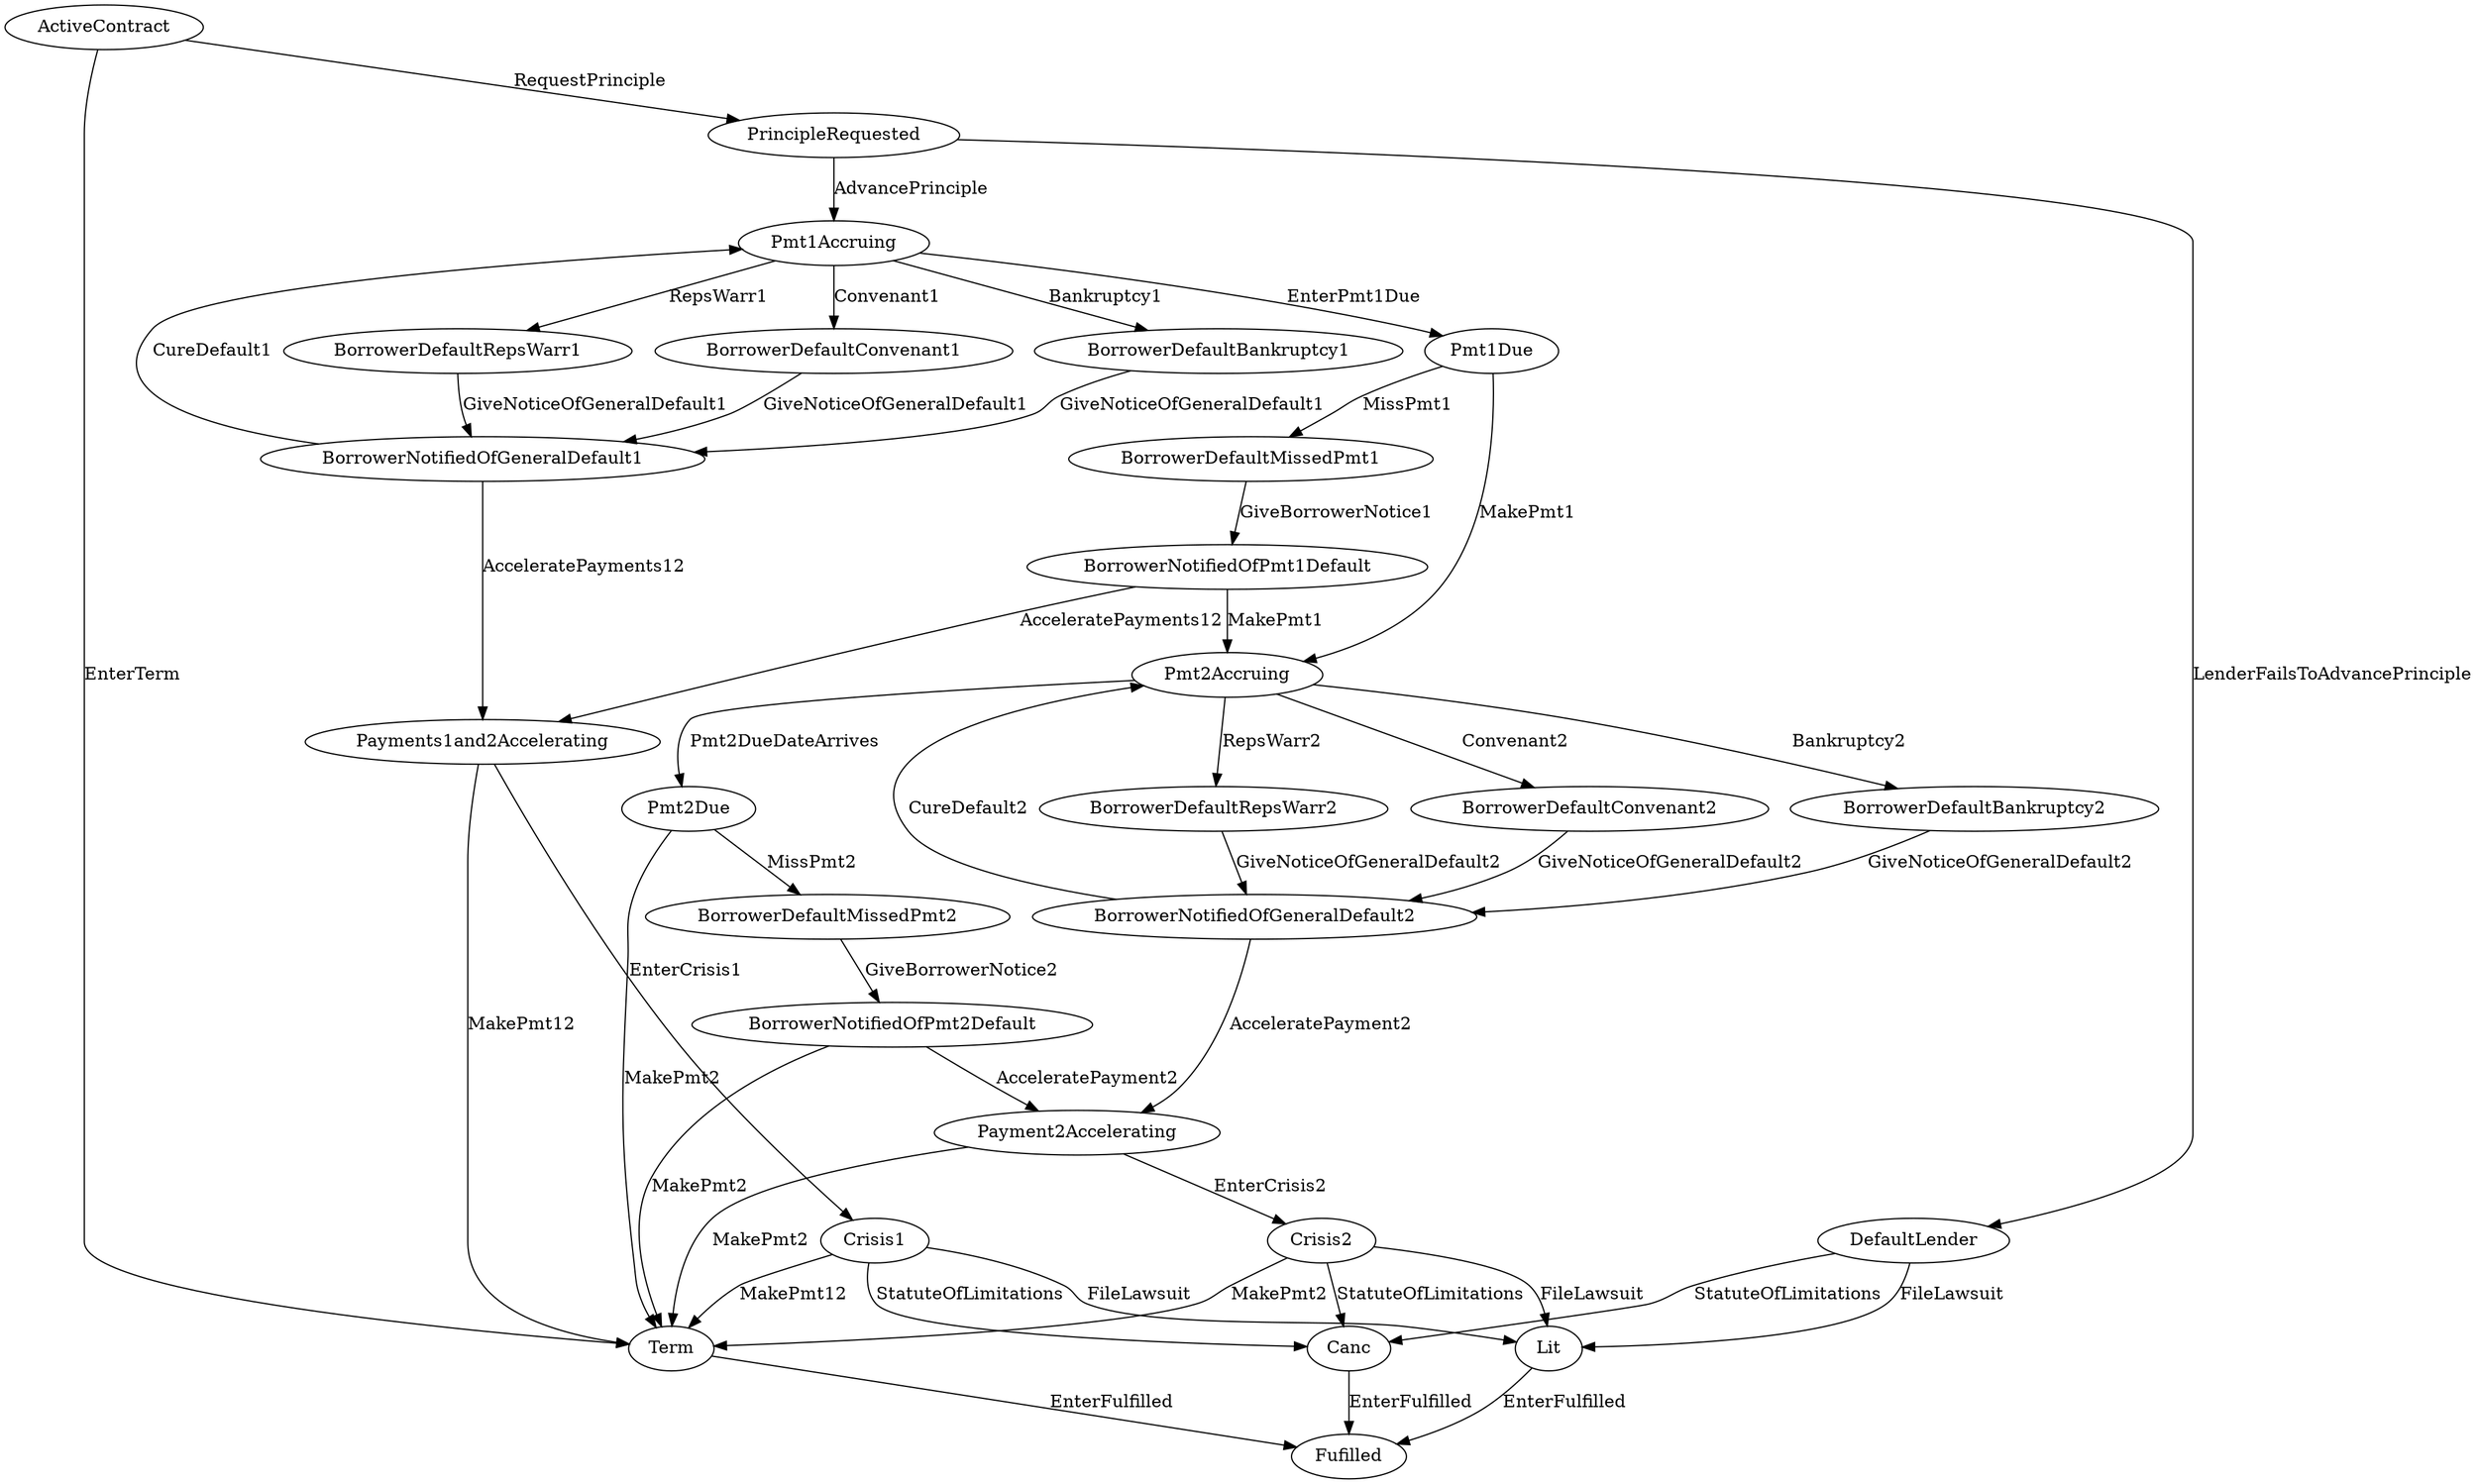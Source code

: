 // THIS IS A GENERATED FILE. DO NOT EDIT.

digraph Goodenough_Flood_Loan {    
    Fulfilled[label=Fufilled];
    ActiveContract[label=ActiveContract];
	PrincipleRequested[label=PrincipleRequested];
	DefaultLender[label=DefaultLender];
	Pmt1Accruing[label=Pmt1Accruing];
	BorrowerDefaultRepsWarr1[label=BorrowerDefaultRepsWarr1];
	BorrowerDefaultConvenant1[label=BorrowerDefaultConvenant1];
	BorrowerDefaultBankruptcy1[label=BorrowerDefaultBankruptcy1];
	BorrowerNotifiedOfGeneralDefault1[label=BorrowerNotifiedOfGeneralDefault1];
	Pmt1Due[label=Pmt1Due];
	BorrowerDefaultMissedPmt1[label=BorrowerDefaultMissedPmt1];
	BorrowerNotifiedOfPmt1Default[label=BorrowerNotifiedOfPmt1Default];
	Payments1and2Accelerating[label=Payments1and2Accelerating];
	Crisis1[label=Crisis1];
	Pmt2Accruing[label=Pmt2Accruing];
	BorrowerDefaultRepsWarr2[label=BorrowerDefaultRepsWarr2];
	BorrowerDefaultConvenant2[label=BorrowerDefaultConvenant2];
	BorrowerDefaultBankruptcy2[label=BorrowerDefaultBankruptcy2];
	BorrowerNotifiedOfGeneralDefault2[label=BorrowerNotifiedOfGeneralDefault2];
	Pmt2Due[label=Pmt2Due];
	BorrowerDefaultMissedPmt2[label=BorrowerDefaultMissedPmt2];
	BorrowerNotifiedOfPmt2Default[label=BorrowerNotifiedOfPmt2Default];
	Payment2Accelerating[label=Payment2Accelerating];
	Crisis2[label=Crisis2];
	Term[label=Term];
	Canc[label=Canc];
	Lit[label=Lit]
        
    
         
    
    
    
    
    ActiveContract -> PrincipleRequested [label=RequestPrinciple];
	ActiveContract -> Term [label=EnterTerm];
	PrincipleRequested -> Pmt1Accruing [label=AdvancePrinciple];
	PrincipleRequested -> DefaultLender [label=LenderFailsToAdvancePrinciple];
	DefaultLender -> Lit [label=FileLawsuit];
	DefaultLender -> Canc [label=StatuteOfLimitations];
	Pmt1Accruing -> Pmt1Due [label=EnterPmt1Due];
	Pmt1Accruing -> BorrowerDefaultRepsWarr1 [label=RepsWarr1];
	Pmt1Accruing -> BorrowerDefaultConvenant1 [label=Convenant1];
	Pmt1Accruing -> BorrowerDefaultBankruptcy1 [label=Bankruptcy1];
	BorrowerDefaultRepsWarr1 -> BorrowerNotifiedOfGeneralDefault1 [label=GiveNoticeOfGeneralDefault1];
	BorrowerDefaultConvenant1 -> BorrowerNotifiedOfGeneralDefault1 [label=GiveNoticeOfGeneralDefault1];
	BorrowerDefaultBankruptcy1 -> BorrowerNotifiedOfGeneralDefault1 [label=GiveNoticeOfGeneralDefault1];
	BorrowerNotifiedOfGeneralDefault1 -> Pmt1Accruing [label=CureDefault1];
	BorrowerNotifiedOfGeneralDefault1 -> Payments1and2Accelerating [label=AcceleratePayments12];
	Pmt1Due -> Pmt2Accruing [label=MakePmt1];
	Pmt1Due -> BorrowerDefaultMissedPmt1 [label=MissPmt1];
	BorrowerDefaultMissedPmt1 -> BorrowerNotifiedOfPmt1Default [label=GiveBorrowerNotice1];
	BorrowerNotifiedOfPmt1Default -> Pmt2Accruing [label=MakePmt1];
	BorrowerNotifiedOfPmt1Default -> Payments1and2Accelerating [label=AcceleratePayments12];
	Payments1and2Accelerating -> Term [label=MakePmt12];
	Payments1and2Accelerating -> Crisis1 [label=EnterCrisis1];
	Crisis1 -> Term [label=MakePmt12];
	Crisis1 -> Lit [label=FileLawsuit];
	Crisis1 -> Canc [label=StatuteOfLimitations];
	Pmt2Accruing -> Pmt2Due [label=Pmt2DueDateArrives];
	Pmt2Accruing -> BorrowerDefaultRepsWarr2 [label=RepsWarr2];
	Pmt2Accruing -> BorrowerDefaultConvenant2 [label=Convenant2];
	Pmt2Accruing -> BorrowerDefaultBankruptcy2 [label=Bankruptcy2];
	BorrowerDefaultRepsWarr2 -> BorrowerNotifiedOfGeneralDefault2 [label=GiveNoticeOfGeneralDefault2];
	BorrowerDefaultConvenant2 -> BorrowerNotifiedOfGeneralDefault2 [label=GiveNoticeOfGeneralDefault2];
	BorrowerDefaultBankruptcy2 -> BorrowerNotifiedOfGeneralDefault2 [label=GiveNoticeOfGeneralDefault2];
	BorrowerNotifiedOfGeneralDefault2 -> Pmt2Accruing [label=CureDefault2];
	BorrowerNotifiedOfGeneralDefault2 -> Payment2Accelerating [label=AcceleratePayment2];
	Pmt2Due -> Term [label=MakePmt2];
	Pmt2Due -> BorrowerDefaultMissedPmt2 [label=MissPmt2];
	BorrowerDefaultMissedPmt2 -> BorrowerNotifiedOfPmt2Default [label=GiveBorrowerNotice2];
	BorrowerNotifiedOfPmt2Default -> Term [label=MakePmt2];
	BorrowerNotifiedOfPmt2Default -> Payment2Accelerating [label=AcceleratePayment2];
	Payment2Accelerating -> Term [label=MakePmt2];
	Payment2Accelerating -> Crisis2 [label=EnterCrisis2];
	Crisis2 -> Term [label=MakePmt2];
	Crisis2 -> Lit [label=FileLawsuit];
	Crisis2 -> Canc [label=StatuteOfLimitations];
	Term -> Fulfilled [label=EnterFulfilled];
	Canc -> Fulfilled [label=EnterFulfilled];
	Lit -> Fulfilled [label=EnterFulfilled];
	     
    
       
}